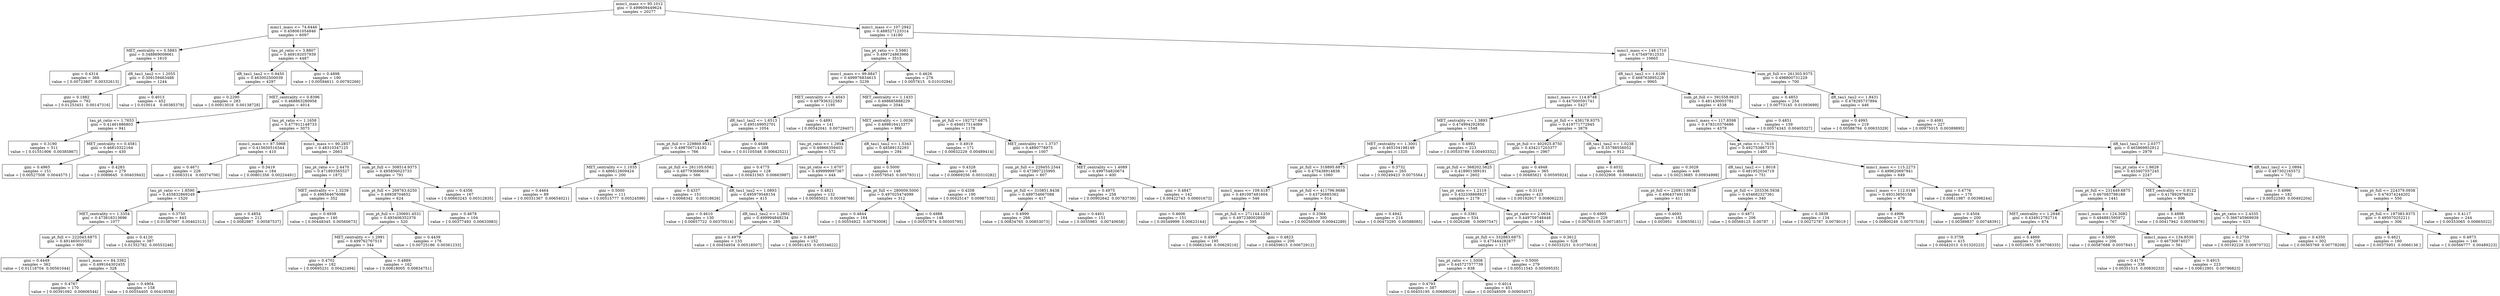 digraph Tree {
0 [label="mmc1_mass <= 95.1012\ngini = 0.499609449624\nsamples = 20277", shape="box"] ;
1 [label="mmc1_mass <= 74.6446\ngini = 0.458061054846\nsamples = 6097", shape="box"] ;
0 -> 1 ;
2 [label="MET_centrality <= 0.5883\ngini = 0.348869008661\nsamples = 1610", shape="box"] ;
1 -> 2 ;
3 [label="gini = 0.4314\nsamples = 366\nvalue = [ 0.00723807  0.00332613]", shape="box"] ;
2 -> 3 ;
4 [label="dR_tau1_tau2 <= 1.2055\ngini = 0.309159463488\nsamples = 1244", shape="box"] ;
2 -> 4 ;
5 [label="gini = 0.1882\nsamples = 792\nvalue = [ 0.01253451  0.00147316]", shape="box"] ;
4 -> 5 ;
6 [label="gini = 0.4013\nsamples = 452\nvalue = [ 0.010014    0.00385379]", shape="box"] ;
4 -> 6 ;
7 [label="tau_pt_ratio <= 3.8807\ngini = 0.469192057939\nsamples = 4487", shape="box"] ;
1 -> 7 ;
8 [label="dR_tau1_tau2 <= 0.9450\ngini = 0.463002500039\nsamples = 4297", shape="box"] ;
7 -> 8 ;
9 [label="gini = 0.2290\nsamples = 283\nvalue = [ 0.00913016  0.00138728]", shape="box"] ;
8 -> 9 ;
10 [label="MET_centrality <= 0.8396\ngini = 0.468863280958\nsamples = 4014", shape="box"] ;
8 -> 10 ;
11 [label="tau_pt_ratio <= 1.7653\ngini = 0.41461886803\nsamples = 941", shape="box"] ;
10 -> 11 ;
12 [label="gini = 0.3190\nsamples = 511\nvalue = [ 0.01551906  0.00385867]", shape="box"] ;
11 -> 12 ;
13 [label="MET_centrality <= 0.4581\ngini = 0.46810322164\nsamples = 430", shape="box"] ;
11 -> 13 ;
14 [label="gini = 0.4965\nsamples = 151\nvalue = [ 0.00527508  0.0044575 ]", shape="box"] ;
13 -> 14 ;
15 [label="gini = 0.4283\nsamples = 279\nvalue = [ 0.0089645   0.00403943]", shape="box"] ;
13 -> 15 ;
16 [label="tau_pt_ratio <= 1.1658\ngini = 0.477912148733\nsamples = 3073", shape="box"] ;
10 -> 16 ;
17 [label="mmc1_mass <= 87.5968\ngini = 0.415650516344\nsamples = 410", shape="box"] ;
16 -> 17 ;
18 [label="gini = 0.4671\nsamples = 226\nvalue = [ 0.0063314   0.00374706]", shape="box"] ;
17 -> 18 ;
19 [label="gini = 0.3419\nsamples = 184\nvalue = [ 0.00801356  0.00224491]", shape="box"] ;
17 -> 19 ;
20 [label="mmc1_mass <= 90.2857\ngini = 0.48310347125\nsamples = 2663", shape="box"] ;
16 -> 20 ;
21 [label="tau_pt_ratio <= 2.4470\ngini = 0.471893565527\nsamples = 1872", shape="box"] ;
20 -> 21 ;
22 [label="tau_pt_ratio <= 1.8590\ngini = 0.455832869249\nsamples = 1520", shape="box"] ;
21 -> 22 ;
23 [label="MET_centrality <= 1.3354\ngini = 0.473616313696\nsamples = 1077", shape="box"] ;
22 -> 23 ;
24 [label="sum_pt_full <= 222043.6875\ngini = 0.491465010552\nsamples = 690", shape="box"] ;
23 -> 24 ;
25 [label="gini = 0.4449\nsamples = 362\nvalue = [ 0.01118704  0.00561044]", shape="box"] ;
24 -> 25 ;
26 [label="mmc1_mass <= 84.3382\ngini = 0.499164302455\nsamples = 328", shape="box"] ;
24 -> 26 ;
27 [label="gini = 0.4767\nsamples = 170\nvalue = [ 0.00391092  0.00606544]", shape="box"] ;
26 -> 27 ;
28 [label="gini = 0.4904\nsamples = 158\nvalue = [ 0.00554405  0.00419558]", shape="box"] ;
26 -> 28 ;
29 [label="gini = 0.4120\nsamples = 387\nvalue = [ 0.01352782  0.00553246]", shape="box"] ;
23 -> 29 ;
30 [label="gini = 0.3750\nsamples = 443\nvalue = [ 0.01387097  0.00462313]", shape="box"] ;
22 -> 30 ;
31 [label="MET_centrality <= 1.3239\ngini = 0.498564676086\nsamples = 352", shape="box"] ;
21 -> 31 ;
32 [label="gini = 0.4854\nsamples = 212\nvalue = [ 0.0082987   0.00587537]", shape="box"] ;
31 -> 32 ;
33 [label="gini = 0.4938\nsamples = 140\nvalue = [ 0.00448345  0.00560673]", shape="box"] ;
31 -> 33 ;
34 [label="sum_pt_full <= 308514.9375\ngini = 0.495856023733\nsamples = 791", shape="box"] ;
20 -> 34 ;
35 [label="sum_pt_full <= 269763.6250\ngini = 0.49938704652\nsamples = 624", shape="box"] ;
34 -> 35 ;
36 [label="sum_pt_full <= 230691.4531\ngini = 0.493406352376\nsamples = 520", shape="box"] ;
35 -> 36 ;
37 [label="MET_centrality <= 1.2991\ngini = 0.499762767515\nsamples = 344", shape="box"] ;
36 -> 37 ;
38 [label="gini = 0.4702\nsamples = 182\nvalue = [ 0.00695231  0.00422494]", shape="box"] ;
37 -> 38 ;
39 [label="gini = 0.4889\nsamples = 162\nvalue = [ 0.00618005  0.00834751]", shape="box"] ;
37 -> 39 ;
40 [label="gini = 0.4439\nsamples = 176\nvalue = [ 0.00725186  0.00361233]", shape="box"] ;
36 -> 40 ;
41 [label="gini = 0.4678\nsamples = 104\nvalue = [ 0.00377493  0.00633983]", shape="box"] ;
35 -> 41 ;
42 [label="gini = 0.4356\nsamples = 167\nvalue = [ 0.00663243  0.00312835]", shape="box"] ;
34 -> 42 ;
43 [label="gini = 0.4898\nsamples = 190\nvalue = [ 0.00594611  0.00792266]", shape="box"] ;
7 -> 43 ;
44 [label="mmc1_mass <= 107.2942\ngini = 0.488527123314\nsamples = 14180", shape="box"] ;
0 -> 44 ;
45 [label="tau_pt_ratio <= 3.5981\ngini = 0.499724863966\nsamples = 3515", shape="box"] ;
44 -> 45 ;
46 [label="mmc1_mass <= 99.8847\ngini = 0.499976834615\nsamples = 3239", shape="box"] ;
45 -> 46 ;
47 [label="MET_centrality <= 1.4043\ngini = 0.497936322583\nsamples = 1195", shape="box"] ;
46 -> 47 ;
48 [label="dR_tau1_tau2 <= 1.6513\ngini = 0.495169952701\nsamples = 1054", shape="box"] ;
47 -> 48 ;
49 [label="sum_pt_full <= 229869.9531\ngini = 0.498700714192\nsamples = 766", shape="box"] ;
48 -> 49 ;
50 [label="MET_centrality <= 1.1035\ngini = 0.486612609424\nsamples = 200", shape="box"] ;
49 -> 50 ;
51 [label="gini = 0.4464\nsamples = 89\nvalue = [ 0.00331367  0.00654021]", shape="box"] ;
50 -> 51 ;
52 [label="gini = 0.5000\nsamples = 111\nvalue = [ 0.00515777  0.00524599]", shape="box"] ;
50 -> 52 ;
53 [label="sum_pt_full <= 261105.6562\ngini = 0.487793666616\nsamples = 566", shape="box"] ;
49 -> 53 ;
54 [label="gini = 0.4337\nsamples = 151\nvalue = [ 0.0068342   0.00318626]", shape="box"] ;
53 -> 54 ;
55 [label="dR_tau1_tau2 <= 1.0893\ngini = 0.495979548154\nsamples = 415", shape="box"] ;
53 -> 55 ;
56 [label="gini = 0.4610\nsamples = 130\nvalue = [ 0.00657722  0.00370514]", shape="box"] ;
55 -> 56 ;
57 [label="dR_tau1_tau2 <= 1.2892\ngini = 0.499994848234\nsamples = 285", shape="box"] ;
55 -> 57 ;
58 [label="gini = 0.4979\nsamples = 133\nvalue = [ 0.00454934  0.00518507]", shape="box"] ;
57 -> 58 ;
59 [label="gini = 0.4987\nsamples = 152\nvalue = [ 0.00591455  0.00534622]", shape="box"] ;
57 -> 59 ;
60 [label="gini = 0.4649\nsamples = 288\nvalue = [ 0.01105548  0.00642521]", shape="box"] ;
48 -> 60 ;
61 [label="gini = 0.4891\nsamples = 141\nvalue = [ 0.00542041  0.00729407]", shape="box"] ;
47 -> 61 ;
62 [label="MET_centrality <= 1.1433\ngini = 0.498685888229\nsamples = 2044", shape="box"] ;
46 -> 62 ;
63 [label="MET_centrality <= 1.0036\ngini = 0.499816413377\nsamples = 866", shape="box"] ;
62 -> 63 ;
64 [label="tau_pt_ratio <= 1.2954\ngini = 0.49866359403\nsamples = 572", shape="box"] ;
63 -> 64 ;
65 [label="gini = 0.4775\nsamples = 128\nvalue = [ 0.00431563  0.00663987]", shape="box"] ;
64 -> 65 ;
66 [label="tau_pt_ratio <= 1.6707\ngini = 0.499999997367\nsamples = 444", shape="box"] ;
64 -> 66 ;
67 [label="gini = 0.4821\nsamples = 132\nvalue = [ 0.00585021  0.00398768]", shape="box"] ;
66 -> 67 ;
68 [label="sum_pt_full <= 280009.5000\ngini = 0.497025474099\nsamples = 312", shape="box"] ;
66 -> 68 ;
69 [label="gini = 0.4844\nsamples = 164\nvalue = [ 0.00554922  0.00793008]", shape="box"] ;
68 -> 69 ;
70 [label="gini = 0.4988\nsamples = 148\nvalue = [ 0.00557874  0.00505795]", shape="box"] ;
68 -> 70 ;
71 [label="dR_tau1_tau2 <= 1.5343\ngini = 0.48589132293\nsamples = 294", shape="box"] ;
63 -> 71 ;
72 [label="gini = 0.5000\nsamples = 148\nvalue = [ 0.00579545  0.00579311]", shape="box"] ;
71 -> 72 ;
73 [label="gini = 0.4328\nsamples = 146\nvalue = [ 0.00669256  0.00310282]", shape="box"] ;
71 -> 73 ;
74 [label="sum_pt_full <= 192727.6875\ngini = 0.494017514089\nsamples = 1178", shape="box"] ;
62 -> 74 ;
75 [label="gini = 0.4919\nsamples = 171\nvalue = [ 0.00632229  0.00489414]", shape="box"] ;
74 -> 75 ;
76 [label="MET_centrality <= 1.3737\ngini = 0.4890778975\nsamples = 1007", shape="box"] ;
74 -> 76 ;
77 [label="sum_pt_full <= 229455.2344\ngini = 0.473807225995\nsamples = 607", shape="box"] ;
76 -> 77 ;
78 [label="gini = 0.4208\nsamples = 190\nvalue = [ 0.00425147  0.00987532]", shape="box"] ;
77 -> 78 ;
79 [label="sum_pt_full <= 310851.8438\ngini = 0.489754667088\nsamples = 417", shape="box"] ;
77 -> 79 ;
80 [label="gini = 0.4999\nsamples = 266\nvalue = [ 0.00834765  0.00853073]", shape="box"] ;
79 -> 80 ;
81 [label="gini = 0.4401\nsamples = 151\nvalue = [ 0.0035983   0.00740658]", shape="box"] ;
79 -> 81 ;
82 [label="MET_centrality <= 1.4089\ngini = 0.499754820674\nsamples = 400", shape="box"] ;
76 -> 82 ;
83 [label="gini = 0.4975\nsamples = 258\nvalue = [ 0.00902642  0.00783739]", shape="box"] ;
82 -> 83 ;
84 [label="gini = 0.4847\nsamples = 142\nvalue = [ 0.00422743  0.00601673]", shape="box"] ;
82 -> 84 ;
85 [label="gini = 0.4626\nsamples = 276\nvalue = [ 0.0057615   0.01010294]", shape="box"] ;
45 -> 85 ;
86 [label="mmc1_mass <= 148.1710\ngini = 0.475497812533\nsamples = 10665", shape="box"] ;
44 -> 86 ;
87 [label="dR_tau1_tau2 <= 1.6108\ngini = 0.468763895228\nsamples = 9965", shape="box"] ;
86 -> 87 ;
88 [label="mmc1_mass <= 114.8748\ngini = 0.447000591741\nsamples = 5427", shape="box"] ;
87 -> 88 ;
89 [label="MET_centrality <= 1.3893\ngini = 0.474994292856\nsamples = 1548", shape="box"] ;
88 -> 89 ;
90 [label="MET_centrality <= 1.3001\ngini = 0.465104198149\nsamples = 1325", shape="box"] ;
89 -> 90 ;
91 [label="sum_pt_full <= 318895.6875\ngini = 0.475438914838\nsamples = 1060", shape="box"] ;
90 -> 91 ;
92 [label="mmc1_mass <= 109.4187\ngini = 0.491097481604\nsamples = 546", shape="box"] ;
91 -> 92 ;
93 [label="gini = 0.4606\nsamples = 151\nvalue = [ 0.00349999  0.00623144]", shape="box"] ;
92 -> 93 ;
94 [label="sum_pt_full <= 271144.1250\ngini = 0.497238002809\nsamples = 395", shape="box"] ;
92 -> 94 ;
95 [label="gini = 0.4997\nsamples = 195\nvalue = [ 0.00662346  0.00629216]", shape="box"] ;
94 -> 95 ;
96 [label="gini = 0.4823\nsamples = 200\nvalue = [ 0.00459615  0.00672912]", shape="box"] ;
94 -> 96 ;
97 [label="sum_pt_full <= 411796.9688\ngini = 0.43726885362\nsamples = 514", shape="box"] ;
91 -> 97 ;
98 [label="gini = 0.3364\nsamples = 300\nvalue = [ 0.00256509  0.00942289]", shape="box"] ;
97 -> 98 ;
99 [label="gini = 0.4942\nsamples = 214\nvalue = [ 0.00473295  0.00588085]", shape="box"] ;
97 -> 99 ;
100 [label="gini = 0.3732\nsamples = 265\nvalue = [ 0.00249423  0.0075564 ]", shape="box"] ;
90 -> 100 ;
101 [label="gini = 0.4992\nsamples = 223\nvalue = [ 0.00533789  0.00493332]", shape="box"] ;
89 -> 101 ;
102 [label="sum_pt_full <= 438178.9375\ngini = 0.419771772945\nsamples = 3879", shape="box"] ;
88 -> 102 ;
103 [label="sum_pt_full <= 402925.8750\ngini = 0.434217203377\nsamples = 2967", shape="box"] ;
102 -> 103 ;
104 [label="sum_pt_full <= 368202.5625\ngini = 0.418901389191\nsamples = 2602", shape="box"] ;
103 -> 104 ;
105 [label="tau_pt_ratio <= 1.2119\ngini = 0.432338868927\nsamples = 2179", shape="box"] ;
104 -> 105 ;
106 [label="gini = 0.3381\nsamples = 534\nvalue = [ 0.0026298   0.00957547]", shape="box"] ;
105 -> 106 ;
107 [label="tau_pt_ratio <= 2.0634\ngini = 0.449759748448\nsamples = 1645", shape="box"] ;
105 -> 107 ;
108 [label="sum_pt_full <= 332883.6875\ngini = 0.473444282877\nsamples = 1117", shape="box"] ;
107 -> 108 ;
109 [label="tau_pt_ratio <= 1.5008\ngini = 0.445727577739\nsamples = 838", shape="box"] ;
108 -> 109 ;
110 [label="gini = 0.4793\nsamples = 387\nvalue = [ 0.00455195  0.00688029]", shape="box"] ;
109 -> 110 ;
111 [label="gini = 0.4014\nsamples = 451\nvalue = [ 0.00348509  0.00905457]", shape="box"] ;
109 -> 111 ;
112 [label="gini = 0.5000\nsamples = 279\nvalue = [ 0.00511545  0.00509535]", shape="box"] ;
108 -> 112 ;
113 [label="gini = 0.3612\nsamples = 528\nvalue = [ 0.00333251  0.01075618]", shape="box"] ;
107 -> 113 ;
114 [label="gini = 0.3116\nsamples = 423\nvalue = [ 0.00192917  0.00806223]", shape="box"] ;
104 -> 114 ;
115 [label="gini = 0.4948\nsamples = 365\nvalue = [ 0.00485621  0.00595924]", shape="box"] ;
103 -> 115 ;
116 [label="dR_tau1_tau2 <= 1.0238\ngini = 0.35798556052\nsamples = 912", shape="box"] ;
102 -> 116 ;
117 [label="gini = 0.4032\nsamples = 466\nvalue = [ 0.0032908   0.00846432]", shape="box"] ;
116 -> 117 ;
118 [label="gini = 0.3028\nsamples = 446\nvalue = [ 0.00213685  0.00934998]", shape="box"] ;
116 -> 118 ;
119 [label="sum_pt_full <= 391558.0625\ngini = 0.481430003781\nsamples = 4538", shape="box"] ;
87 -> 119 ;
120 [label="mmc1_mass <= 117.8598\ngini = 0.478310376686\nsamples = 4379", shape="box"] ;
119 -> 120 ;
121 [label="tau_pt_ratio <= 1.7610\ngini = 0.492753867375\nsamples = 1400", shape="box"] ;
120 -> 121 ;
122 [label="dR_tau1_tau2 <= 1.8018\ngini = 0.481952034719\nsamples = 751", shape="box"] ;
121 -> 122 ;
123 [label="sum_pt_full <= 226911.0938\ngini = 0.496437491581\nsamples = 411", shape="box"] ;
122 -> 123 ;
124 [label="gini = 0.4995\nsamples = 229\nvalue = [ 0.00765105  0.00718517]", shape="box"] ;
123 -> 124 ;
125 [label="gini = 0.4693\nsamples = 182\nvalue = [ 0.003951    0.00655611]", shape="box"] ;
123 -> 125 ;
126 [label="sum_pt_full <= 203336.5938\ngini = 0.454682327361\nsamples = 340", shape="box"] ;
122 -> 126 ;
127 [label="gini = 0.4871\nsamples = 206\nvalue = [ 0.00569125  0.00787   ]", shape="box"] ;
126 -> 127 ;
128 [label="gini = 0.3839\nsamples = 134\nvalue = [ 0.00272787  0.0078019 ]", shape="box"] ;
126 -> 128 ;
129 [label="mmc1_mass <= 115.2273\ngini = 0.499620697941\nsamples = 649", shape="box"] ;
121 -> 129 ;
130 [label="mmc1_mass <= 112.0148\ngini = 0.49313850158\nsamples = 479", shape="box"] ;
129 -> 130 ;
131 [label="gini = 0.4996\nsamples = 279\nvalue = [ 0.00800249  0.00757518]", shape="box"] ;
130 -> 131 ;
132 [label="gini = 0.4504\nsamples = 200\nvalue = [ 0.00389837  0.00748391]", shape="box"] ;
130 -> 132 ;
133 [label="gini = 0.4776\nsamples = 170\nvalue = [ 0.00611987  0.00398244]", shape="box"] ;
129 -> 133 ;
134 [label="dR_tau1_tau2 <= 2.0377\ngini = 0.465869852812\nsamples = 2979", shape="box"] ;
120 -> 134 ;
135 [label="tau_pt_ratio <= 1.8628\ngini = 0.453407557245\nsamples = 2247", shape="box"] ;
134 -> 135 ;
136 [label="sum_pt_full <= 231449.6875\ngini = 0.467083798189\nsamples = 1441", shape="box"] ;
135 -> 136 ;
137 [label="MET_centrality <= 1.2848\ngini = 0.434912782714\nsamples = 674", shape="box"] ;
136 -> 137 ;
138 [label="gini = 0.3758\nsamples = 415\nvalue = [ 0.00442013  0.01320223]", shape="box"] ;
137 -> 138 ;
139 [label="gini = 0.4869\nsamples = 259\nvalue = [ 0.00510855  0.00708335]", shape="box"] ;
137 -> 139 ;
140 [label="mmc1_mass <= 124.3082\ngini = 0.484881595972\nsamples = 767", shape="box"] ;
136 -> 140 ;
141 [label="gini = 0.5000\nsamples = 206\nvalue = [ 0.00587688  0.0057845 ]", shape="box"] ;
140 -> 141 ;
142 [label="mmc1_mass <= 134.8530\ngini = 0.46730874027\nsamples = 561", shape="box"] ;
140 -> 142 ;
143 [label="gini = 0.4179\nsamples = 338\nvalue = [ 0.00351515  0.00830233]", shape="box"] ;
142 -> 143 ;
144 [label="gini = 0.4915\nsamples = 223\nvalue = [ 0.00612901  0.00796823]", shape="box"] ;
142 -> 144 ;
145 [label="MET_centrality <= 0.9122\ngini = 0.417892976829\nsamples = 806", shape="box"] ;
135 -> 145 ;
146 [label="gini = 0.4898\nsamples = 183\nvalue = [ 0.00417942  0.00556876]", shape="box"] ;
145 -> 146 ;
147 [label="tau_pt_ratio <= 2.4335\ngini = 0.366745969939\nsamples = 623", shape="box"] ;
145 -> 147 ;
148 [label="gini = 0.2759\nsamples = 321\nvalue = [ 0.00192228  0.00970732]", shape="box"] ;
147 -> 148 ;
149 [label="gini = 0.4350\nsamples = 302\nvalue = [ 0.00365769  0.00778208]", shape="box"] ;
147 -> 149 ;
150 [label="dR_tau1_tau2 <= 2.0894\ngini = 0.487302165572\nsamples = 732", shape="box"] ;
134 -> 150 ;
151 [label="gini = 0.4996\nsamples = 182\nvalue = [ 0.00522593  0.00492204]", shape="box"] ;
150 -> 151 ;
152 [label="sum_pt_full <= 224379.0938\ngini = 0.476374244202\nsamples = 550", shape="box"] ;
150 -> 152 ;
153 [label="sum_pt_full <= 197383.9375\ngini = 0.495070252211\nsamples = 306", shape="box"] ;
152 -> 153 ;
154 [label="gini = 0.4621\nsamples = 160\nvalue = [ 0.00375951  0.0066136 ]", shape="box"] ;
153 -> 154 ;
155 [label="gini = 0.4973\nsamples = 146\nvalue = [ 0.00566777  0.00489223]", shape="box"] ;
153 -> 155 ;
156 [label="gini = 0.4117\nsamples = 244\nvalue = [ 0.00353065  0.00865022]", shape="box"] ;
152 -> 156 ;
157 [label="gini = 0.4851\nsamples = 159\nvalue = [ 0.00574343  0.00405327]", shape="box"] ;
119 -> 157 ;
158 [label="sum_pt_full <= 261303.9375\ngini = 0.498800731229\nsamples = 700", shape="box"] ;
86 -> 158 ;
159 [label="gini = 0.4853\nsamples = 254\nvalue = [ 0.00773145  0.01093699]", shape="box"] ;
158 -> 159 ;
160 [label="dR_tau1_tau2 <= 1.8431\ngini = 0.478295737894\nsamples = 446", shape="box"] ;
158 -> 160 ;
161 [label="gini = 0.4993\nsamples = 219\nvalue = [ 0.00586794  0.00633329]", shape="box"] ;
160 -> 161 ;
162 [label="gini = 0.4081\nsamples = 227\nvalue = [ 0.00975015  0.00389895]", shape="box"] ;
160 -> 162 ;
}